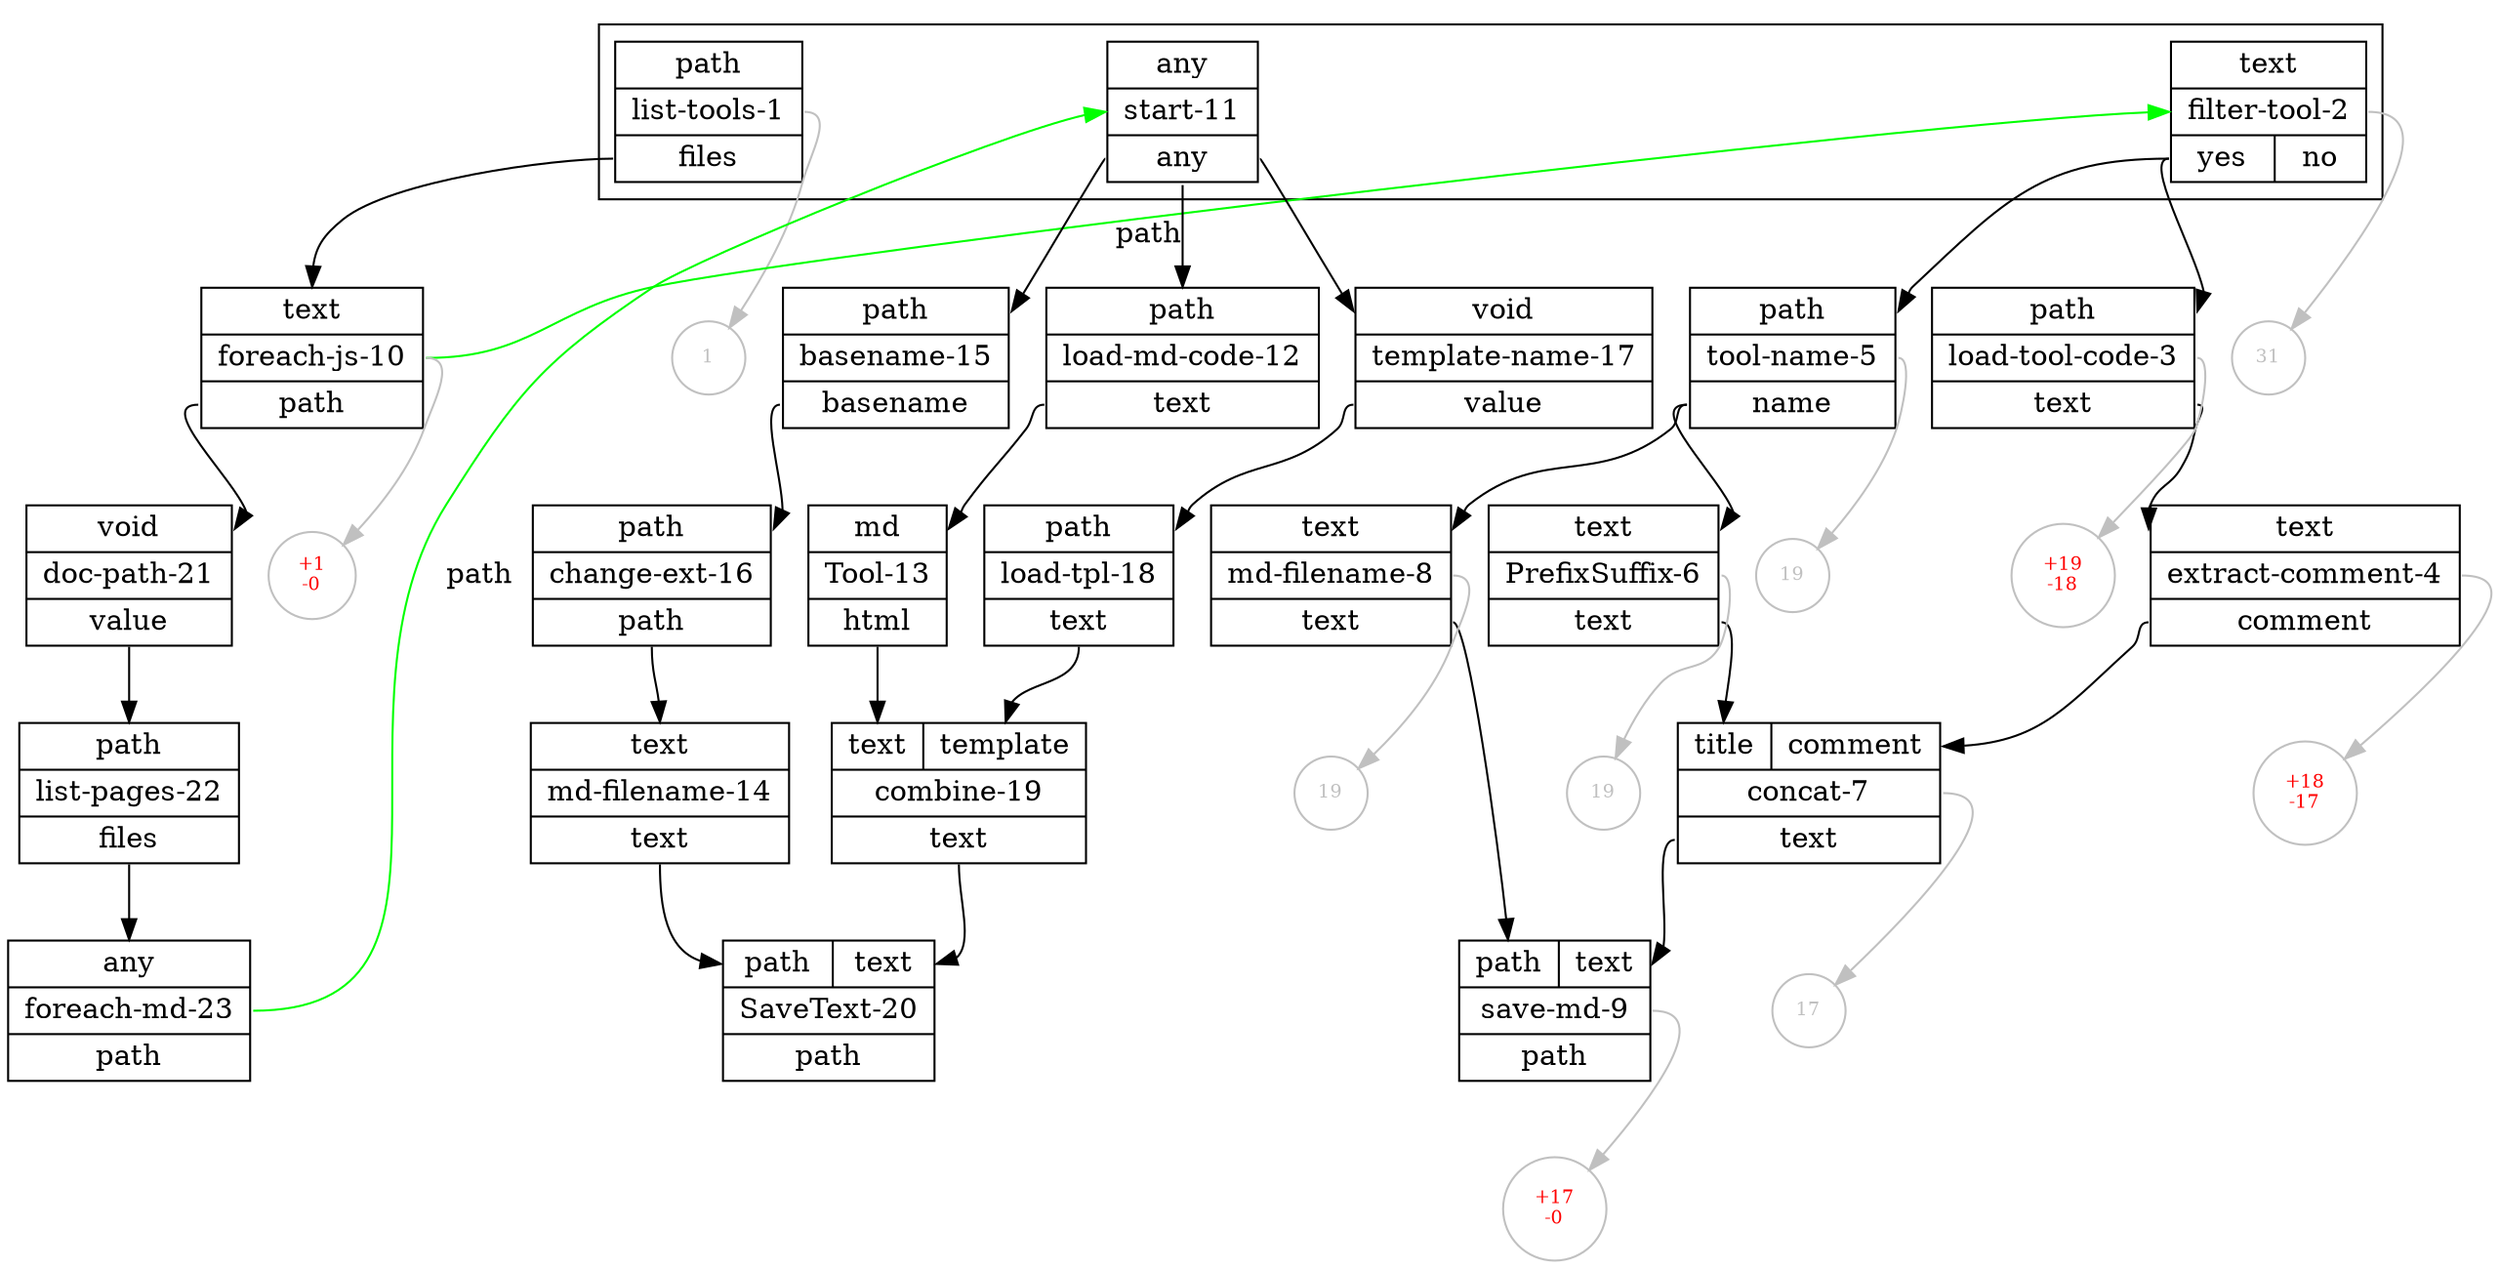 digraph Matis {
node[shape=box];
  T1[shape=record,label="{{<I0> path}|<T> list-tools-1|{<O0> files}}"];
  T2[shape=record,label="{{<I0> text}|<T> foreach-js-10|{<O0> path}}"];
  T3[shape=record,label="{{<I0> void}|<T> doc-path-21|{<O0> value}}"];
  T4[shape=record,label="{{<I0> path}|<T> list-pages-22|{<O0> files}}"];
  T5[shape=record,label="{{<I0> any}|<T> foreach-md-23|{<O0> path}}"];
  T6[shape=record,label="{{<I0> any}|<T> start-11|{<O0> any}}"];
  T7[shape=record,label="{{<I0> path}|<T> basename-15|{<O0> basename}}"];
  T8[shape=record,label="{{<I0> path}|<T> change-ext-16|{<O0> path}}"];
  T9[shape=record,label="{{<I0> text}|<T> md-filename-14|{<O0> text}}"];
  T10[shape=record,label="{{<I0> path|<I1> text}|<T> SaveText-20|{<O0> path}}"];
  T11[shape=record,label="{{<I0> path}|<T> load-md-code-12|{<O0> text}}"];
  T12[shape=record,label="{{<I0> md}|<T> Tool-13|{<O0> html}}"];
  T13[shape=record,label="{{<I0> text|<I1> template}|<T> combine-19|{<O0> text}}"];
  T14[shape=record,label="{{<I0> void}|<T> template-name-17|{<O0> value}}"];
  T15[shape=record,label="{{<I0> path}|<T> load-tpl-18|{<O0> text}}"];
  T16[shape=record,label="{{<I0> text}|<T> filter-tool-2|{<O0> yes|<O1> no}}"];
  T17[shape=record,label="{{<I0> path}|<T> tool-name-5|{<O0> name}}"];
  T18[shape=record,label="{{<I0> text}|<T> md-filename-8|{<O0> text}}"];
  T19[shape=record,label="{{<I0> path|<I1> text}|<T> save-md-9|{<O0> path}}"];
  T20[shape=record,label="{{<I0> text}|<T> PrefixSuffix-6|{<O0> text}}"];
  T21[shape=record,label="{{<I0> title|<I1> comment}|<T> concat-7|{<O0> text}}"];
  T22[shape=record,label="{{<I0> path}|<T> load-tool-code-3|{<O0> text}}"];
  T23[shape=record,label="{{<I0> text}|<T> extract-comment-4|{<O0> comment}}"];
  T1:O0 -> T2:I0[weight=9];
  T2:O0 -> T3:I0[weight=9];
  T2:T -> T16:T[color=green,weight=1,label="path"];
  T3:O0 -> T4:I0[weight=9];
  T4:O0 -> T5:I0[weight=9];
  T5:T -> T6:T[color=green,weight=1,label="path"];
  T6:O0 -> T14:I0[weight=9];
  T6:O0 -> T11:I0[weight=9];
  T6:O0 -> T7:I0[weight=9];
  T7:O0 -> T8:I0[weight=9];
  T8:O0 -> T9:I0[weight=9];
  T9:O0 -> T10:I0[weight=9];
  T11:O0 -> T12:I0[weight=9];
  T12:O0 -> T13:I0[weight=9];
  T13:O0 -> T10:I1[weight=9];
  T14:O0 -> T15:I0[weight=9];
  T15:O0 -> T13:I1[weight=9];
  T16:O0 -> T22:I0[weight=9];
  T16:O0 -> T17:I0[weight=9];
  T17:O0 -> T20:I0[weight=9];
  T17:O0 -> T18:I0[weight=9];
  T18:O0 -> T19:I0[weight=9];
  T20:O0 -> T21:I0[weight=9];
  T21:O0 -> T19:I1[weight=9];
  T22:O0 -> T23:I0[weight=9];
  T23:O0 -> T21:I1[weight=9];

  subgraph cluster{node[shape=none];T1;T16;T6}

  node[shape=circle,fontsize=9];
S1[color=grey,fontcolor=grey,label="1"];T1:T -> S1[color=grey,weight=999];
S2[color=grey,fontcolor=red,label="+1\n-0"];T2:T -> S2[color=grey,weight=999];
S3[color=grey,fontcolor=grey,label="31"];T16:T -> S3[color=grey,weight=999];
S4[color=grey,fontcolor=red,label="+19\n-18"];T22:T -> S4[color=grey,weight=999];
S5[color=grey,fontcolor=grey,label="19"];T17:T -> S5[color=grey,weight=999];
S6[color=grey,fontcolor=grey,label="19"];T20:T -> S6[color=grey,weight=999];
S7[color=grey,fontcolor=grey,label="19"];T18:T -> S7[color=grey,weight=999];
S8[color=grey,fontcolor=red,label="+18\n-17"];T23:T -> S8[color=grey,weight=999];
S9[color=grey,fontcolor=grey,label="17"];T21:T -> S9[color=grey,weight=999];
S10[color=grey,fontcolor=red,label="+17\n-0"];T19:T -> S10[color=grey,weight=999];
}